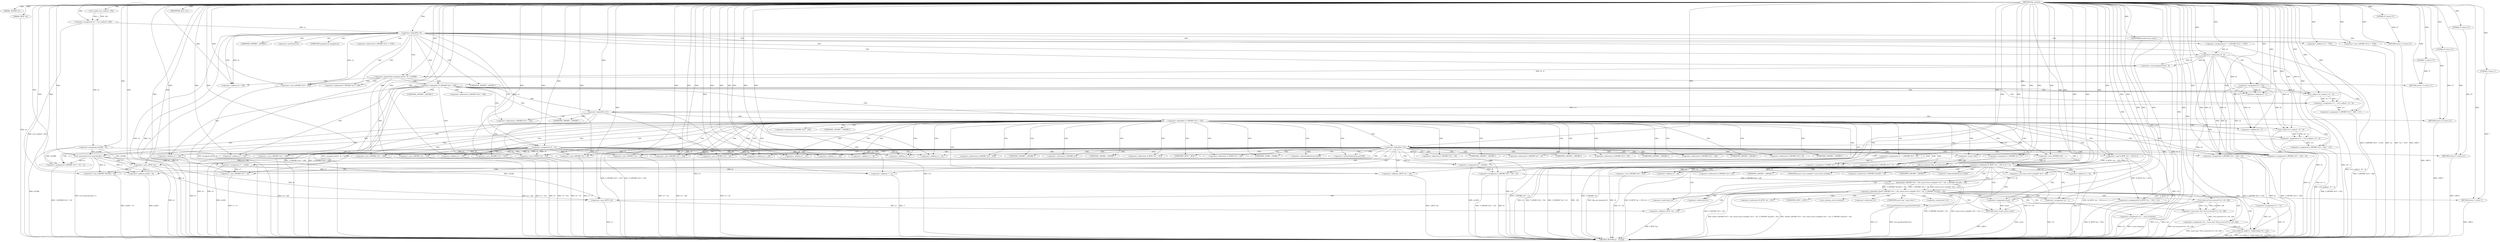 digraph tftp_connect {  
"1000114" [label = "(METHOD,tftp_connect)" ]
"1000391" [label = "(METHOD_RETURN,int __fastcall)" ]
"1000115" [label = "(PARAM,_DWORD *a1)" ]
"1000116" [label = "(PARAM,_BYTE *a2)" ]
"1000131" [label = "(<operator>.assignment,v4 = Curl_ccalloc(1, 336))" ]
"1000133" [label = "(Curl_ccalloc,Curl_ccalloc(1, 336))" ]
"1000136" [label = "(<operator>.assignment,a1[188] = v4)" ]
"1000142" [label = "(<operator>.logicalNot,!v4)" ]
"1000144" [label = "(RETURN,return 27;,return 27;)" ]
"1000145" [label = "(LITERAL,27,return 27;)" ]
"1000146" [label = "(<operator>.assignment,v5 = v4)" ]
"1000149" [label = "(<operator>.assignment,v6 = *(_DWORD *)(*a1 + 1576))" ]
"1000152" [label = "(<operator>.cast,(_DWORD *)(*a1 + 1576))" ]
"1000154" [label = "(<operator>.addition,*a1 + 1576)" ]
"1000159" [label = "(IDENTIFIER,v6,if ( v6 ))" ]
"1000162" [label = "(<operator>.greaterThan,(unsigned int)(v6 - 8) > 0xFFB0)" ]
"1000163" [label = "(<operator>.cast,(unsigned int)(v6 - 8))" ]
"1000165" [label = "(<operator>.subtraction,v6 - 8)" ]
"1000169" [label = "(RETURN,return 71;,return 71;)" ]
"1000170" [label = "(LITERAL,71,return 71;)" ]
"1000173" [label = "(<operator>.assignment,v6 = 512)" ]
"1000177" [label = "(<operator>.logicalNot,!*(_DWORD *)(v4 + 328))" ]
"1000179" [label = "(<operator>.cast,(_DWORD *)(v4 + 328))" ]
"1000181" [label = "(<operator>.addition,v4 + 328)" ]
"1000185" [label = "(<operator>.assignment,v11 = Curl_ccalloc(1, v6 + 4))" ]
"1000187" [label = "(Curl_ccalloc,Curl_ccalloc(1, v6 + 4))" ]
"1000189" [label = "(<operator>.addition,v6 + 4)" ]
"1000192" [label = "(<operator>.assignment,*(_DWORD *)(v5 + 328) = v11)" ]
"1000194" [label = "(<operator>.cast,(_DWORD *)(v5 + 328))" ]
"1000196" [label = "(<operator>.addition,v5 + 328)" ]
"1000201" [label = "(<operator>.logicalNot,!v11)" ]
"1000203" [label = "(RETURN,return 27;,return 27;)" ]
"1000204" [label = "(LITERAL,27,return 27;)" ]
"1000206" [label = "(<operator>.logicalNot,!*(_DWORD *)(v5 + 332))" ]
"1000208" [label = "(<operator>.cast,(_DWORD *)(v5 + 332))" ]
"1000210" [label = "(<operator>.addition,v5 + 332)" ]
"1000214" [label = "(<operator>.assignment,v15 = Curl_ccalloc(1, v6 + 4))" ]
"1000216" [label = "(Curl_ccalloc,Curl_ccalloc(1, v6 + 4))" ]
"1000218" [label = "(<operator>.addition,v6 + 4)" ]
"1000221" [label = "(<operator>.assignment,*(_DWORD *)(v5 + 332) = v15)" ]
"1000223" [label = "(<operator>.cast,(_DWORD *)(v5 + 332))" ]
"1000225" [label = "(<operator>.addition,v5 + 332)" ]
"1000230" [label = "(<operator>.logicalNot,!v15)" ]
"1000232" [label = "(RETURN,return 27;,return 27;)" ]
"1000233" [label = "(LITERAL,27,return 27;)" ]
"1000234" [label = "(Curl_conncontrol,Curl_conncontrol(a1, 1))" ]
"1000237" [label = "(<operator>.assignment,v7 = a1[20])" ]
"1000242" [label = "(<operator>.assignment,v8 = a1[105])" ]
"1000247" [label = "(<operator>.assignment,*(_DWORD *)(v5 + 16) = a1)" ]
"1000249" [label = "(<operator>.cast,(_DWORD *)(v5 + 16))" ]
"1000251" [label = "(<operator>.addition,v5 + 16)" ]
"1000255" [label = "(<operator>.assignment,v9 = *(_DWORD *)(v7 + 4))" ]
"1000258" [label = "(<operator>.cast,(_DWORD *)(v7 + 4))" ]
"1000260" [label = "(<operator>.addition,v7 + 4)" ]
"1000263" [label = "(<operator>.assignment,*(_DWORD *)(v5 + 20) = v8)" ]
"1000265" [label = "(<operator>.cast,(_DWORD *)(v5 + 20))" ]
"1000267" [label = "(<operator>.addition,v5 + 20)" ]
"1000271" [label = "(<operator>.assignment,*(_DWORD *)(v5 + 320) = v6)" ]
"1000273" [label = "(<operator>.cast,(_DWORD *)(v5 + 320))" ]
"1000275" [label = "(<operator>.addition,v5 + 320)" ]
"1000279" [label = "(<operator>.assignment,*(_DWORD *)(v5 + 8) = -100)" ]
"1000281" [label = "(<operator>.cast,(_DWORD *)(v5 + 8))" ]
"1000283" [label = "(<operator>.addition,v5 + 8)" ]
"1000286" [label = "(<operator>.minus,-100)" ]
"1000288" [label = "(<operator>.assignment,*(_WORD *)(v5 + 52) = v9)" ]
"1000290" [label = "(<operator>.cast,(_WORD *)(v5 + 52))" ]
"1000292" [label = "(<operator>.addition,v5 + 52)" ]
"1000296" [label = "(<operator>.assignment,*(_DWORD *)(v5 + 324) = v6)" ]
"1000298" [label = "(<operator>.cast,(_DWORD *)(v5 + 324))" ]
"1000300" [label = "(<operator>.addition,v5 + 324)" ]
"1000304" [label = "(<operator>.assignment,*(_DWORD *)v5 = 0)" ]
"1000306" [label = "(<operator>.cast,(_DWORD *)v5)" ]
"1000310" [label = "(tftp_set_timeouts,tftp_set_timeouts(v5))" ]
"1000313" [label = "(<operator>.notEquals,(*((_BYTE *)a1 + 591) & 2) != 0)" ]
"1000314" [label = "(<operator>.and,*((_BYTE *)a1 + 591) & 2)" ]
"1000316" [label = "(<operator>.addition,(_BYTE *)a1 + 591)" ]
"1000317" [label = "(<operator>.cast,(_BYTE *)a1)" ]
"1000325" [label = "(Curl_pgrsStartNow,Curl_pgrsStartNow(*a1))" ]
"1000328" [label = "(<operator>.assignment,result = 0)" ]
"1000331" [label = "(<operator>.assignment,*a2 = 1)" ]
"1000335" [label = "(RETURN,return result;,return result;)" ]
"1000336" [label = "(IDENTIFIER,result,return result;)" ]
"1000338" [label = "(<operator>.logicalNot,!bind(*(_DWORD *)(v5 + 20), (const struct sockaddr *)(v5 + 52), *(_DWORD *)(a1[20] + 16)))" ]
"1000339" [label = "(bind,bind(*(_DWORD *)(v5 + 20), (const struct sockaddr *)(v5 + 52), *(_DWORD *)(a1[20] + 16)))" ]
"1000341" [label = "(<operator>.cast,(_DWORD *)(v5 + 20))" ]
"1000343" [label = "(<operator>.addition,v5 + 20)" ]
"1000346" [label = "(<operator>.cast,(const struct sockaddr *)(v5 + 52))" ]
"1000348" [label = "(<operator>.addition,v5 + 52)" ]
"1000352" [label = "(<operator>.cast,(_DWORD *)(a1[20] + 16))" ]
"1000354" [label = "(<operator>.addition,a1[20] + 16)" ]
"1000360" [label = "(<operators>.assignmentOr,*((_BYTE *)a1 + 591) |= 2u)" ]
"1000362" [label = "(<operator>.addition,(_BYTE *)a1 + 591)" ]
"1000363" [label = "(<operator>.cast,(_BYTE *)a1)" ]
"1000369" [label = "(<operator>.assignment,v12 = _errno_location())" ]
"1000372" [label = "(<operator>.assignment,v13 = *a1)" ]
"1000376" [label = "(<operator>.assignment,v14 = (const char *)Curl_strerror(*v12, v16, 128))" ]
"1000378" [label = "(<operator>.cast,(const char *)Curl_strerror(*v12, v16, 128))" ]
"1000380" [label = "(Curl_strerror,Curl_strerror(*v12, v16, 128))" ]
"1000385" [label = "(Curl_failf,Curl_failf(v13, \"bind() failed; %s\", v14))" ]
"1000389" [label = "(RETURN,return 7;,return 7;)" ]
"1000390" [label = "(LITERAL,7,return 7;)" ]
"1000151" [label = "(<operator>.indirection,*(_DWORD *)(*a1 + 1576))" ]
"1000153" [label = "(UNKNOWN,_DWORD *,_DWORD *)" ]
"1000155" [label = "(<operator>.indirection,*a1)" ]
"1000164" [label = "(UNKNOWN,unsigned int,unsigned int)" ]
"1000178" [label = "(<operator>.indirection,*(_DWORD *)(v4 + 328))" ]
"1000180" [label = "(UNKNOWN,_DWORD *,_DWORD *)" ]
"1000193" [label = "(<operator>.indirection,*(_DWORD *)(v5 + 328))" ]
"1000195" [label = "(UNKNOWN,_DWORD *,_DWORD *)" ]
"1000207" [label = "(<operator>.indirection,*(_DWORD *)(v5 + 332))" ]
"1000209" [label = "(UNKNOWN,_DWORD *,_DWORD *)" ]
"1000222" [label = "(<operator>.indirection,*(_DWORD *)(v5 + 332))" ]
"1000224" [label = "(UNKNOWN,_DWORD *,_DWORD *)" ]
"1000239" [label = "(<operator>.indirectIndexAccess,a1[20])" ]
"1000244" [label = "(<operator>.indirectIndexAccess,a1[105])" ]
"1000248" [label = "(<operator>.indirection,*(_DWORD *)(v5 + 16))" ]
"1000250" [label = "(UNKNOWN,_DWORD *,_DWORD *)" ]
"1000257" [label = "(<operator>.indirection,*(_DWORD *)(v7 + 4))" ]
"1000259" [label = "(UNKNOWN,_DWORD *,_DWORD *)" ]
"1000264" [label = "(<operator>.indirection,*(_DWORD *)(v5 + 20))" ]
"1000266" [label = "(UNKNOWN,_DWORD *,_DWORD *)" ]
"1000272" [label = "(<operator>.indirection,*(_DWORD *)(v5 + 320))" ]
"1000274" [label = "(UNKNOWN,_DWORD *,_DWORD *)" ]
"1000280" [label = "(<operator>.indirection,*(_DWORD *)(v5 + 8))" ]
"1000282" [label = "(UNKNOWN,_DWORD *,_DWORD *)" ]
"1000289" [label = "(<operator>.indirection,*(_WORD *)(v5 + 52))" ]
"1000291" [label = "(UNKNOWN,_WORD *,_WORD *)" ]
"1000297" [label = "(<operator>.indirection,*(_DWORD *)(v5 + 324))" ]
"1000299" [label = "(UNKNOWN,_DWORD *,_DWORD *)" ]
"1000305" [label = "(<operator>.indirection,*(_DWORD *)v5)" ]
"1000307" [label = "(UNKNOWN,_DWORD *,_DWORD *)" ]
"1000315" [label = "(<operator>.indirection,*((_BYTE *)a1 + 591))" ]
"1000318" [label = "(UNKNOWN,_BYTE *,_BYTE *)" ]
"1000326" [label = "(<operator>.indirection,*a1)" ]
"1000332" [label = "(<operator>.indirection,*a2)" ]
"1000340" [label = "(<operator>.indirection,*(_DWORD *)(v5 + 20))" ]
"1000342" [label = "(UNKNOWN,_DWORD *,_DWORD *)" ]
"1000347" [label = "(UNKNOWN,const struct sockaddr *,const struct sockaddr *)" ]
"1000351" [label = "(<operator>.indirection,*(_DWORD *)(a1[20] + 16))" ]
"1000353" [label = "(UNKNOWN,_DWORD *,_DWORD *)" ]
"1000355" [label = "(<operator>.indirectIndexAccess,a1[20])" ]
"1000361" [label = "(<operator>.indirection,*((_BYTE *)a1 + 591))" ]
"1000364" [label = "(UNKNOWN,_BYTE *,_BYTE *)" ]
"1000371" [label = "(_errno_location,_errno_location())" ]
"1000374" [label = "(<operator>.indirection,*a1)" ]
"1000379" [label = "(UNKNOWN,const char *,const char *)" ]
"1000381" [label = "(<operator>.indirection,*v12)" ]
  "1000389" -> "1000391"  [ label = "DDG: <RET>"] 
  "1000335" -> "1000391"  [ label = "DDG: <RET>"] 
  "1000169" -> "1000391"  [ label = "DDG: <RET>"] 
  "1000203" -> "1000391"  [ label = "DDG: <RET>"] 
  "1000144" -> "1000391"  [ label = "DDG: <RET>"] 
  "1000317" -> "1000391"  [ label = "DDG: a1"] 
  "1000339" -> "1000391"  [ label = "DDG: *(_DWORD *)(v5 + 20)"] 
  "1000258" -> "1000391"  [ label = "DDG: v7 + 4"] 
  "1000288" -> "1000391"  [ label = "DDG: *(_WORD *)(v5 + 52)"] 
  "1000179" -> "1000391"  [ label = "DDG: v4 + 328"] 
  "1000265" -> "1000391"  [ label = "DDG: v5 + 20"] 
  "1000216" -> "1000391"  [ label = "DDG: v6 + 4"] 
  "1000142" -> "1000391"  [ label = "DDG: v4"] 
  "1000372" -> "1000391"  [ label = "DDG: *a1"] 
  "1000288" -> "1000391"  [ label = "DDG: v9"] 
  "1000346" -> "1000391"  [ label = "DDG: v5 + 52"] 
  "1000162" -> "1000391"  [ label = "DDG: (unsigned int)(v6 - 8)"] 
  "1000325" -> "1000391"  [ label = "DDG: Curl_pgrsStartNow(*a1)"] 
  "1000187" -> "1000391"  [ label = "DDG: v6 + 4"] 
  "1000237" -> "1000391"  [ label = "DDG: a1[20]"] 
  "1000165" -> "1000391"  [ label = "DDG: v6"] 
  "1000242" -> "1000391"  [ label = "DDG: a1[105]"] 
  "1000142" -> "1000391"  [ label = "DDG: !v4"] 
  "1000339" -> "1000391"  [ label = "DDG: *(_DWORD *)(a1[20] + 16)"] 
  "1000313" -> "1000391"  [ label = "DDG: (*((_BYTE *)a1 + 591) & 2) != 0"] 
  "1000177" -> "1000391"  [ label = "DDG: *(_DWORD *)(v4 + 328)"] 
  "1000230" -> "1000391"  [ label = "DDG: !v15"] 
  "1000378" -> "1000391"  [ label = "DDG: Curl_strerror(*v12, v16, 128)"] 
  "1000234" -> "1000391"  [ label = "DDG: Curl_conncontrol(a1, 1)"] 
  "1000136" -> "1000391"  [ label = "DDG: a1[188]"] 
  "1000281" -> "1000391"  [ label = "DDG: v5 + 8"] 
  "1000354" -> "1000391"  [ label = "DDG: a1[20]"] 
  "1000271" -> "1000391"  [ label = "DDG: *(_DWORD *)(v5 + 320)"] 
  "1000369" -> "1000391"  [ label = "DDG: v12"] 
  "1000263" -> "1000391"  [ label = "DDG: v8"] 
  "1000225" -> "1000391"  [ label = "DDG: v5"] 
  "1000131" -> "1000391"  [ label = "DDG: Curl_ccalloc(1, 336)"] 
  "1000363" -> "1000391"  [ label = "DDG: a1"] 
  "1000290" -> "1000391"  [ label = "DDG: v5 + 52"] 
  "1000181" -> "1000391"  [ label = "DDG: v4"] 
  "1000146" -> "1000391"  [ label = "DDG: v4"] 
  "1000154" -> "1000391"  [ label = "DDG: *a1"] 
  "1000310" -> "1000391"  [ label = "DDG: tftp_set_timeouts(v5)"] 
  "1000146" -> "1000391"  [ label = "DDG: v5"] 
  "1000189" -> "1000391"  [ label = "DDG: v6"] 
  "1000116" -> "1000391"  [ label = "DDG: a2"] 
  "1000385" -> "1000391"  [ label = "DDG: Curl_failf(v13, \"bind() failed; %s\", v14)"] 
  "1000339" -> "1000391"  [ label = "DDG: (const struct sockaddr *)(v5 + 52)"] 
  "1000376" -> "1000391"  [ label = "DDG: (const char *)Curl_strerror(*v12, v16, 128)"] 
  "1000360" -> "1000391"  [ label = "DDG: *((_BYTE *)a1 + 591)"] 
  "1000206" -> "1000391"  [ label = "DDG: *(_DWORD *)(v5 + 332)"] 
  "1000221" -> "1000391"  [ label = "DDG: *(_DWORD *)(v5 + 332)"] 
  "1000192" -> "1000391"  [ label = "DDG: *(_DWORD *)(v5 + 328)"] 
  "1000313" -> "1000391"  [ label = "DDG: *((_BYTE *)a1 + 591) & 2"] 
  "1000273" -> "1000391"  [ label = "DDG: v5 + 320"] 
  "1000260" -> "1000391"  [ label = "DDG: v7"] 
  "1000247" -> "1000391"  [ label = "DDG: *(_DWORD *)(v5 + 16)"] 
  "1000341" -> "1000391"  [ label = "DDG: v5 + 20"] 
  "1000223" -> "1000391"  [ label = "DDG: v5 + 332"] 
  "1000279" -> "1000391"  [ label = "DDG: -100"] 
  "1000296" -> "1000391"  [ label = "DDG: v6"] 
  "1000316" -> "1000391"  [ label = "DDG: (_BYTE *)a1"] 
  "1000331" -> "1000391"  [ label = "DDG: *a2"] 
  "1000348" -> "1000391"  [ label = "DDG: v5"] 
  "1000230" -> "1000391"  [ label = "DDG: v15"] 
  "1000310" -> "1000391"  [ label = "DDG: v5"] 
  "1000255" -> "1000391"  [ label = "DDG: *(_DWORD *)(v7 + 4)"] 
  "1000314" -> "1000391"  [ label = "DDG: *((_BYTE *)a1 + 591)"] 
  "1000385" -> "1000391"  [ label = "DDG: v14"] 
  "1000279" -> "1000391"  [ label = "DDG: *(_DWORD *)(v5 + 8)"] 
  "1000298" -> "1000391"  [ label = "DDG: v5 + 324"] 
  "1000201" -> "1000391"  [ label = "DDG: !v11"] 
  "1000206" -> "1000391"  [ label = "DDG: !*(_DWORD *)(v5 + 332)"] 
  "1000185" -> "1000391"  [ label = "DDG: Curl_ccalloc(1, v6 + 4)"] 
  "1000328" -> "1000391"  [ label = "DDG: result"] 
  "1000177" -> "1000391"  [ label = "DDG: !*(_DWORD *)(v4 + 328)"] 
  "1000194" -> "1000391"  [ label = "DDG: v5 + 328"] 
  "1000338" -> "1000391"  [ label = "DDG: bind(*(_DWORD *)(v5 + 20), (const struct sockaddr *)(v5 + 52), *(_DWORD *)(a1[20] + 16))"] 
  "1000352" -> "1000391"  [ label = "DDG: a1[20] + 16"] 
  "1000362" -> "1000391"  [ label = "DDG: (_BYTE *)a1"] 
  "1000263" -> "1000391"  [ label = "DDG: *(_DWORD *)(v5 + 20)"] 
  "1000214" -> "1000391"  [ label = "DDG: Curl_ccalloc(1, v6 + 4)"] 
  "1000380" -> "1000391"  [ label = "DDG: v16"] 
  "1000208" -> "1000391"  [ label = "DDG: v5 + 332"] 
  "1000304" -> "1000391"  [ label = "DDG: *(_DWORD *)v5"] 
  "1000325" -> "1000391"  [ label = "DDG: *a1"] 
  "1000201" -> "1000391"  [ label = "DDG: v11"] 
  "1000196" -> "1000391"  [ label = "DDG: v5"] 
  "1000296" -> "1000391"  [ label = "DDG: *(_DWORD *)(v5 + 324)"] 
  "1000152" -> "1000391"  [ label = "DDG: *a1 + 1576"] 
  "1000369" -> "1000391"  [ label = "DDG: _errno_location()"] 
  "1000338" -> "1000391"  [ label = "DDG: !bind(*(_DWORD *)(v5 + 20), (const struct sockaddr *)(v5 + 52), *(_DWORD *)(a1[20] + 16))"] 
  "1000380" -> "1000391"  [ label = "DDG: *v12"] 
  "1000385" -> "1000391"  [ label = "DDG: v13"] 
  "1000163" -> "1000391"  [ label = "DDG: v6 - 8"] 
  "1000218" -> "1000391"  [ label = "DDG: v6"] 
  "1000162" -> "1000391"  [ label = "DDG: (unsigned int)(v6 - 8) > 0xFFB0"] 
  "1000149" -> "1000391"  [ label = "DDG: *(_DWORD *)(*a1 + 1576)"] 
  "1000249" -> "1000391"  [ label = "DDG: v5 + 16"] 
  "1000232" -> "1000391"  [ label = "DDG: <RET>"] 
  "1000114" -> "1000115"  [ label = "DDG: "] 
  "1000114" -> "1000116"  [ label = "DDG: "] 
  "1000133" -> "1000131"  [ label = "DDG: 1"] 
  "1000133" -> "1000131"  [ label = "DDG: 336"] 
  "1000114" -> "1000131"  [ label = "DDG: "] 
  "1000114" -> "1000133"  [ label = "DDG: "] 
  "1000131" -> "1000136"  [ label = "DDG: v4"] 
  "1000114" -> "1000136"  [ label = "DDG: "] 
  "1000114" -> "1000142"  [ label = "DDG: "] 
  "1000131" -> "1000142"  [ label = "DDG: v4"] 
  "1000145" -> "1000144"  [ label = "DDG: 27"] 
  "1000114" -> "1000144"  [ label = "DDG: "] 
  "1000114" -> "1000145"  [ label = "DDG: "] 
  "1000142" -> "1000146"  [ label = "DDG: v4"] 
  "1000114" -> "1000146"  [ label = "DDG: "] 
  "1000114" -> "1000149"  [ label = "DDG: "] 
  "1000114" -> "1000152"  [ label = "DDG: "] 
  "1000114" -> "1000154"  [ label = "DDG: "] 
  "1000114" -> "1000159"  [ label = "DDG: "] 
  "1000163" -> "1000162"  [ label = "DDG: v6 - 8"] 
  "1000165" -> "1000163"  [ label = "DDG: v6"] 
  "1000165" -> "1000163"  [ label = "DDG: 8"] 
  "1000149" -> "1000165"  [ label = "DDG: v6"] 
  "1000114" -> "1000165"  [ label = "DDG: "] 
  "1000114" -> "1000162"  [ label = "DDG: "] 
  "1000170" -> "1000169"  [ label = "DDG: 71"] 
  "1000114" -> "1000169"  [ label = "DDG: "] 
  "1000114" -> "1000170"  [ label = "DDG: "] 
  "1000114" -> "1000173"  [ label = "DDG: "] 
  "1000114" -> "1000179"  [ label = "DDG: "] 
  "1000142" -> "1000179"  [ label = "DDG: v4"] 
  "1000114" -> "1000181"  [ label = "DDG: "] 
  "1000142" -> "1000181"  [ label = "DDG: v4"] 
  "1000187" -> "1000185"  [ label = "DDG: 1"] 
  "1000187" -> "1000185"  [ label = "DDG: v6 + 4"] 
  "1000114" -> "1000185"  [ label = "DDG: "] 
  "1000114" -> "1000187"  [ label = "DDG: "] 
  "1000165" -> "1000187"  [ label = "DDG: v6"] 
  "1000173" -> "1000187"  [ label = "DDG: v6"] 
  "1000165" -> "1000189"  [ label = "DDG: v6"] 
  "1000173" -> "1000189"  [ label = "DDG: v6"] 
  "1000114" -> "1000189"  [ label = "DDG: "] 
  "1000185" -> "1000192"  [ label = "DDG: v11"] 
  "1000114" -> "1000192"  [ label = "DDG: "] 
  "1000146" -> "1000194"  [ label = "DDG: v5"] 
  "1000114" -> "1000194"  [ label = "DDG: "] 
  "1000146" -> "1000196"  [ label = "DDG: v5"] 
  "1000114" -> "1000196"  [ label = "DDG: "] 
  "1000114" -> "1000201"  [ label = "DDG: "] 
  "1000185" -> "1000201"  [ label = "DDG: v11"] 
  "1000204" -> "1000203"  [ label = "DDG: 27"] 
  "1000114" -> "1000203"  [ label = "DDG: "] 
  "1000114" -> "1000204"  [ label = "DDG: "] 
  "1000146" -> "1000208"  [ label = "DDG: v5"] 
  "1000114" -> "1000208"  [ label = "DDG: "] 
  "1000146" -> "1000210"  [ label = "DDG: v5"] 
  "1000114" -> "1000210"  [ label = "DDG: "] 
  "1000216" -> "1000214"  [ label = "DDG: 1"] 
  "1000216" -> "1000214"  [ label = "DDG: v6 + 4"] 
  "1000114" -> "1000214"  [ label = "DDG: "] 
  "1000114" -> "1000216"  [ label = "DDG: "] 
  "1000165" -> "1000216"  [ label = "DDG: v6"] 
  "1000173" -> "1000216"  [ label = "DDG: v6"] 
  "1000165" -> "1000218"  [ label = "DDG: v6"] 
  "1000173" -> "1000218"  [ label = "DDG: v6"] 
  "1000114" -> "1000218"  [ label = "DDG: "] 
  "1000214" -> "1000221"  [ label = "DDG: v15"] 
  "1000114" -> "1000221"  [ label = "DDG: "] 
  "1000114" -> "1000223"  [ label = "DDG: "] 
  "1000146" -> "1000223"  [ label = "DDG: v5"] 
  "1000114" -> "1000225"  [ label = "DDG: "] 
  "1000146" -> "1000225"  [ label = "DDG: v5"] 
  "1000114" -> "1000230"  [ label = "DDG: "] 
  "1000214" -> "1000230"  [ label = "DDG: v15"] 
  "1000233" -> "1000232"  [ label = "DDG: 27"] 
  "1000114" -> "1000232"  [ label = "DDG: "] 
  "1000114" -> "1000233"  [ label = "DDG: "] 
  "1000136" -> "1000234"  [ label = "DDG: a1[188]"] 
  "1000114" -> "1000234"  [ label = "DDG: "] 
  "1000234" -> "1000237"  [ label = "DDG: a1"] 
  "1000114" -> "1000237"  [ label = "DDG: "] 
  "1000234" -> "1000242"  [ label = "DDG: a1"] 
  "1000114" -> "1000242"  [ label = "DDG: "] 
  "1000136" -> "1000247"  [ label = "DDG: a1[188]"] 
  "1000234" -> "1000247"  [ label = "DDG: a1"] 
  "1000114" -> "1000247"  [ label = "DDG: "] 
  "1000114" -> "1000249"  [ label = "DDG: "] 
  "1000146" -> "1000249"  [ label = "DDG: v5"] 
  "1000114" -> "1000251"  [ label = "DDG: "] 
  "1000146" -> "1000251"  [ label = "DDG: v5"] 
  "1000114" -> "1000255"  [ label = "DDG: "] 
  "1000237" -> "1000258"  [ label = "DDG: v7"] 
  "1000114" -> "1000258"  [ label = "DDG: "] 
  "1000237" -> "1000260"  [ label = "DDG: v7"] 
  "1000114" -> "1000260"  [ label = "DDG: "] 
  "1000242" -> "1000263"  [ label = "DDG: v8"] 
  "1000114" -> "1000263"  [ label = "DDG: "] 
  "1000114" -> "1000265"  [ label = "DDG: "] 
  "1000146" -> "1000265"  [ label = "DDG: v5"] 
  "1000114" -> "1000267"  [ label = "DDG: "] 
  "1000146" -> "1000267"  [ label = "DDG: v5"] 
  "1000165" -> "1000271"  [ label = "DDG: v6"] 
  "1000173" -> "1000271"  [ label = "DDG: v6"] 
  "1000114" -> "1000271"  [ label = "DDG: "] 
  "1000114" -> "1000273"  [ label = "DDG: "] 
  "1000146" -> "1000273"  [ label = "DDG: v5"] 
  "1000114" -> "1000275"  [ label = "DDG: "] 
  "1000146" -> "1000275"  [ label = "DDG: v5"] 
  "1000286" -> "1000279"  [ label = "DDG: 100"] 
  "1000114" -> "1000281"  [ label = "DDG: "] 
  "1000146" -> "1000281"  [ label = "DDG: v5"] 
  "1000114" -> "1000283"  [ label = "DDG: "] 
  "1000146" -> "1000283"  [ label = "DDG: v5"] 
  "1000114" -> "1000286"  [ label = "DDG: "] 
  "1000255" -> "1000288"  [ label = "DDG: v9"] 
  "1000114" -> "1000288"  [ label = "DDG: "] 
  "1000114" -> "1000290"  [ label = "DDG: "] 
  "1000146" -> "1000290"  [ label = "DDG: v5"] 
  "1000114" -> "1000292"  [ label = "DDG: "] 
  "1000146" -> "1000292"  [ label = "DDG: v5"] 
  "1000114" -> "1000296"  [ label = "DDG: "] 
  "1000165" -> "1000296"  [ label = "DDG: v6"] 
  "1000173" -> "1000296"  [ label = "DDG: v6"] 
  "1000114" -> "1000298"  [ label = "DDG: "] 
  "1000146" -> "1000298"  [ label = "DDG: v5"] 
  "1000114" -> "1000300"  [ label = "DDG: "] 
  "1000146" -> "1000300"  [ label = "DDG: v5"] 
  "1000114" -> "1000304"  [ label = "DDG: "] 
  "1000114" -> "1000306"  [ label = "DDG: "] 
  "1000146" -> "1000306"  [ label = "DDG: v5"] 
  "1000306" -> "1000310"  [ label = "DDG: v5"] 
  "1000114" -> "1000310"  [ label = "DDG: "] 
  "1000314" -> "1000313"  [ label = "DDG: *((_BYTE *)a1 + 591)"] 
  "1000314" -> "1000313"  [ label = "DDG: 2"] 
  "1000317" -> "1000316"  [ label = "DDG: a1"] 
  "1000136" -> "1000317"  [ label = "DDG: a1[188]"] 
  "1000114" -> "1000317"  [ label = "DDG: "] 
  "1000234" -> "1000317"  [ label = "DDG: a1"] 
  "1000114" -> "1000316"  [ label = "DDG: "] 
  "1000114" -> "1000314"  [ label = "DDG: "] 
  "1000114" -> "1000313"  [ label = "DDG: "] 
  "1000114" -> "1000328"  [ label = "DDG: "] 
  "1000114" -> "1000331"  [ label = "DDG: "] 
  "1000336" -> "1000335"  [ label = "DDG: result"] 
  "1000328" -> "1000335"  [ label = "DDG: result"] 
  "1000114" -> "1000336"  [ label = "DDG: "] 
  "1000339" -> "1000338"  [ label = "DDG: *(_DWORD *)(v5 + 20)"] 
  "1000339" -> "1000338"  [ label = "DDG: (const struct sockaddr *)(v5 + 52)"] 
  "1000339" -> "1000338"  [ label = "DDG: *(_DWORD *)(a1[20] + 16)"] 
  "1000263" -> "1000339"  [ label = "DDG: *(_DWORD *)(v5 + 20)"] 
  "1000310" -> "1000341"  [ label = "DDG: v5"] 
  "1000114" -> "1000341"  [ label = "DDG: "] 
  "1000310" -> "1000343"  [ label = "DDG: v5"] 
  "1000114" -> "1000343"  [ label = "DDG: "] 
  "1000346" -> "1000339"  [ label = "DDG: v5 + 52"] 
  "1000114" -> "1000346"  [ label = "DDG: "] 
  "1000310" -> "1000346"  [ label = "DDG: v5"] 
  "1000114" -> "1000348"  [ label = "DDG: "] 
  "1000310" -> "1000348"  [ label = "DDG: v5"] 
  "1000317" -> "1000352"  [ label = "DDG: a1"] 
  "1000234" -> "1000352"  [ label = "DDG: a1"] 
  "1000114" -> "1000352"  [ label = "DDG: "] 
  "1000317" -> "1000354"  [ label = "DDG: a1"] 
  "1000234" -> "1000354"  [ label = "DDG: a1"] 
  "1000114" -> "1000354"  [ label = "DDG: "] 
  "1000114" -> "1000360"  [ label = "DDG: "] 
  "1000314" -> "1000360"  [ label = "DDG: *((_BYTE *)a1 + 591)"] 
  "1000363" -> "1000362"  [ label = "DDG: a1"] 
  "1000317" -> "1000363"  [ label = "DDG: a1"] 
  "1000136" -> "1000363"  [ label = "DDG: a1[188]"] 
  "1000114" -> "1000363"  [ label = "DDG: "] 
  "1000234" -> "1000363"  [ label = "DDG: a1"] 
  "1000114" -> "1000362"  [ label = "DDG: "] 
  "1000114" -> "1000369"  [ label = "DDG: "] 
  "1000114" -> "1000372"  [ label = "DDG: "] 
  "1000378" -> "1000376"  [ label = "DDG: Curl_strerror(*v12, v16, 128)"] 
  "1000114" -> "1000376"  [ label = "DDG: "] 
  "1000380" -> "1000378"  [ label = "DDG: *v12"] 
  "1000380" -> "1000378"  [ label = "DDG: v16"] 
  "1000380" -> "1000378"  [ label = "DDG: 128"] 
  "1000114" -> "1000380"  [ label = "DDG: "] 
  "1000372" -> "1000385"  [ label = "DDG: v13"] 
  "1000114" -> "1000385"  [ label = "DDG: "] 
  "1000376" -> "1000385"  [ label = "DDG: v14"] 
  "1000390" -> "1000389"  [ label = "DDG: 7"] 
  "1000114" -> "1000389"  [ label = "DDG: "] 
  "1000114" -> "1000390"  [ label = "DDG: "] 
  "1000142" -> "1000144"  [ label = "CDG: "] 
  "1000142" -> "1000155"  [ label = "CDG: "] 
  "1000142" -> "1000154"  [ label = "CDG: "] 
  "1000142" -> "1000153"  [ label = "CDG: "] 
  "1000142" -> "1000152"  [ label = "CDG: "] 
  "1000142" -> "1000151"  [ label = "CDG: "] 
  "1000142" -> "1000149"  [ label = "CDG: "] 
  "1000142" -> "1000146"  [ label = "CDG: "] 
  "1000142" -> "1000173"  [ label = "CDG: "] 
  "1000142" -> "1000165"  [ label = "CDG: "] 
  "1000142" -> "1000164"  [ label = "CDG: "] 
  "1000142" -> "1000163"  [ label = "CDG: "] 
  "1000142" -> "1000162"  [ label = "CDG: "] 
  "1000142" -> "1000181"  [ label = "CDG: "] 
  "1000142" -> "1000180"  [ label = "CDG: "] 
  "1000142" -> "1000179"  [ label = "CDG: "] 
  "1000142" -> "1000178"  [ label = "CDG: "] 
  "1000142" -> "1000177"  [ label = "CDG: "] 
  "1000162" -> "1000169"  [ label = "CDG: "] 
  "1000162" -> "1000181"  [ label = "CDG: "] 
  "1000162" -> "1000180"  [ label = "CDG: "] 
  "1000162" -> "1000179"  [ label = "CDG: "] 
  "1000162" -> "1000178"  [ label = "CDG: "] 
  "1000162" -> "1000177"  [ label = "CDG: "] 
  "1000177" -> "1000192"  [ label = "CDG: "] 
  "1000177" -> "1000189"  [ label = "CDG: "] 
  "1000177" -> "1000187"  [ label = "CDG: "] 
  "1000177" -> "1000185"  [ label = "CDG: "] 
  "1000177" -> "1000208"  [ label = "CDG: "] 
  "1000177" -> "1000207"  [ label = "CDG: "] 
  "1000177" -> "1000206"  [ label = "CDG: "] 
  "1000177" -> "1000201"  [ label = "CDG: "] 
  "1000177" -> "1000196"  [ label = "CDG: "] 
  "1000177" -> "1000195"  [ label = "CDG: "] 
  "1000177" -> "1000194"  [ label = "CDG: "] 
  "1000177" -> "1000193"  [ label = "CDG: "] 
  "1000177" -> "1000210"  [ label = "CDG: "] 
  "1000177" -> "1000209"  [ label = "CDG: "] 
  "1000201" -> "1000208"  [ label = "CDG: "] 
  "1000201" -> "1000207"  [ label = "CDG: "] 
  "1000201" -> "1000206"  [ label = "CDG: "] 
  "1000201" -> "1000203"  [ label = "CDG: "] 
  "1000201" -> "1000210"  [ label = "CDG: "] 
  "1000201" -> "1000209"  [ label = "CDG: "] 
  "1000206" -> "1000224"  [ label = "CDG: "] 
  "1000206" -> "1000223"  [ label = "CDG: "] 
  "1000206" -> "1000222"  [ label = "CDG: "] 
  "1000206" -> "1000221"  [ label = "CDG: "] 
  "1000206" -> "1000218"  [ label = "CDG: "] 
  "1000206" -> "1000216"  [ label = "CDG: "] 
  "1000206" -> "1000214"  [ label = "CDG: "] 
  "1000206" -> "1000239"  [ label = "CDG: "] 
  "1000206" -> "1000237"  [ label = "CDG: "] 
  "1000206" -> "1000234"  [ label = "CDG: "] 
  "1000206" -> "1000230"  [ label = "CDG: "] 
  "1000206" -> "1000225"  [ label = "CDG: "] 
  "1000206" -> "1000255"  [ label = "CDG: "] 
  "1000206" -> "1000251"  [ label = "CDG: "] 
  "1000206" -> "1000250"  [ label = "CDG: "] 
  "1000206" -> "1000249"  [ label = "CDG: "] 
  "1000206" -> "1000248"  [ label = "CDG: "] 
  "1000206" -> "1000247"  [ label = "CDG: "] 
  "1000206" -> "1000244"  [ label = "CDG: "] 
  "1000206" -> "1000242"  [ label = "CDG: "] 
  "1000206" -> "1000272"  [ label = "CDG: "] 
  "1000206" -> "1000271"  [ label = "CDG: "] 
  "1000206" -> "1000267"  [ label = "CDG: "] 
  "1000206" -> "1000266"  [ label = "CDG: "] 
  "1000206" -> "1000265"  [ label = "CDG: "] 
  "1000206" -> "1000264"  [ label = "CDG: "] 
  "1000206" -> "1000263"  [ label = "CDG: "] 
  "1000206" -> "1000260"  [ label = "CDG: "] 
  "1000206" -> "1000259"  [ label = "CDG: "] 
  "1000206" -> "1000258"  [ label = "CDG: "] 
  "1000206" -> "1000257"  [ label = "CDG: "] 
  "1000206" -> "1000288"  [ label = "CDG: "] 
  "1000206" -> "1000286"  [ label = "CDG: "] 
  "1000206" -> "1000283"  [ label = "CDG: "] 
  "1000206" -> "1000282"  [ label = "CDG: "] 
  "1000206" -> "1000281"  [ label = "CDG: "] 
  "1000206" -> "1000280"  [ label = "CDG: "] 
  "1000206" -> "1000279"  [ label = "CDG: "] 
  "1000206" -> "1000275"  [ label = "CDG: "] 
  "1000206" -> "1000274"  [ label = "CDG: "] 
  "1000206" -> "1000273"  [ label = "CDG: "] 
  "1000206" -> "1000304"  [ label = "CDG: "] 
  "1000206" -> "1000300"  [ label = "CDG: "] 
  "1000206" -> "1000299"  [ label = "CDG: "] 
  "1000206" -> "1000298"  [ label = "CDG: "] 
  "1000206" -> "1000297"  [ label = "CDG: "] 
  "1000206" -> "1000296"  [ label = "CDG: "] 
  "1000206" -> "1000292"  [ label = "CDG: "] 
  "1000206" -> "1000291"  [ label = "CDG: "] 
  "1000206" -> "1000290"  [ label = "CDG: "] 
  "1000206" -> "1000289"  [ label = "CDG: "] 
  "1000206" -> "1000318"  [ label = "CDG: "] 
  "1000206" -> "1000317"  [ label = "CDG: "] 
  "1000206" -> "1000316"  [ label = "CDG: "] 
  "1000206" -> "1000315"  [ label = "CDG: "] 
  "1000206" -> "1000314"  [ label = "CDG: "] 
  "1000206" -> "1000313"  [ label = "CDG: "] 
  "1000206" -> "1000310"  [ label = "CDG: "] 
  "1000206" -> "1000307"  [ label = "CDG: "] 
  "1000206" -> "1000306"  [ label = "CDG: "] 
  "1000206" -> "1000305"  [ label = "CDG: "] 
  "1000230" -> "1000239"  [ label = "CDG: "] 
  "1000230" -> "1000237"  [ label = "CDG: "] 
  "1000230" -> "1000234"  [ label = "CDG: "] 
  "1000230" -> "1000232"  [ label = "CDG: "] 
  "1000230" -> "1000255"  [ label = "CDG: "] 
  "1000230" -> "1000251"  [ label = "CDG: "] 
  "1000230" -> "1000250"  [ label = "CDG: "] 
  "1000230" -> "1000249"  [ label = "CDG: "] 
  "1000230" -> "1000248"  [ label = "CDG: "] 
  "1000230" -> "1000247"  [ label = "CDG: "] 
  "1000230" -> "1000244"  [ label = "CDG: "] 
  "1000230" -> "1000242"  [ label = "CDG: "] 
  "1000230" -> "1000272"  [ label = "CDG: "] 
  "1000230" -> "1000271"  [ label = "CDG: "] 
  "1000230" -> "1000267"  [ label = "CDG: "] 
  "1000230" -> "1000266"  [ label = "CDG: "] 
  "1000230" -> "1000265"  [ label = "CDG: "] 
  "1000230" -> "1000264"  [ label = "CDG: "] 
  "1000230" -> "1000263"  [ label = "CDG: "] 
  "1000230" -> "1000260"  [ label = "CDG: "] 
  "1000230" -> "1000259"  [ label = "CDG: "] 
  "1000230" -> "1000258"  [ label = "CDG: "] 
  "1000230" -> "1000257"  [ label = "CDG: "] 
  "1000230" -> "1000288"  [ label = "CDG: "] 
  "1000230" -> "1000286"  [ label = "CDG: "] 
  "1000230" -> "1000283"  [ label = "CDG: "] 
  "1000230" -> "1000282"  [ label = "CDG: "] 
  "1000230" -> "1000281"  [ label = "CDG: "] 
  "1000230" -> "1000280"  [ label = "CDG: "] 
  "1000230" -> "1000279"  [ label = "CDG: "] 
  "1000230" -> "1000275"  [ label = "CDG: "] 
  "1000230" -> "1000274"  [ label = "CDG: "] 
  "1000230" -> "1000273"  [ label = "CDG: "] 
  "1000230" -> "1000304"  [ label = "CDG: "] 
  "1000230" -> "1000300"  [ label = "CDG: "] 
  "1000230" -> "1000299"  [ label = "CDG: "] 
  "1000230" -> "1000298"  [ label = "CDG: "] 
  "1000230" -> "1000297"  [ label = "CDG: "] 
  "1000230" -> "1000296"  [ label = "CDG: "] 
  "1000230" -> "1000292"  [ label = "CDG: "] 
  "1000230" -> "1000291"  [ label = "CDG: "] 
  "1000230" -> "1000290"  [ label = "CDG: "] 
  "1000230" -> "1000289"  [ label = "CDG: "] 
  "1000230" -> "1000318"  [ label = "CDG: "] 
  "1000230" -> "1000317"  [ label = "CDG: "] 
  "1000230" -> "1000316"  [ label = "CDG: "] 
  "1000230" -> "1000315"  [ label = "CDG: "] 
  "1000230" -> "1000314"  [ label = "CDG: "] 
  "1000230" -> "1000313"  [ label = "CDG: "] 
  "1000230" -> "1000310"  [ label = "CDG: "] 
  "1000230" -> "1000307"  [ label = "CDG: "] 
  "1000230" -> "1000306"  [ label = "CDG: "] 
  "1000230" -> "1000305"  [ label = "CDG: "] 
  "1000313" -> "1000335"  [ label = "CDG: "] 
  "1000313" -> "1000332"  [ label = "CDG: "] 
  "1000313" -> "1000331"  [ label = "CDG: "] 
  "1000313" -> "1000328"  [ label = "CDG: "] 
  "1000313" -> "1000326"  [ label = "CDG: "] 
  "1000313" -> "1000325"  [ label = "CDG: "] 
  "1000313" -> "1000352"  [ label = "CDG: "] 
  "1000313" -> "1000351"  [ label = "CDG: "] 
  "1000313" -> "1000348"  [ label = "CDG: "] 
  "1000313" -> "1000347"  [ label = "CDG: "] 
  "1000313" -> "1000346"  [ label = "CDG: "] 
  "1000313" -> "1000343"  [ label = "CDG: "] 
  "1000313" -> "1000342"  [ label = "CDG: "] 
  "1000313" -> "1000341"  [ label = "CDG: "] 
  "1000313" -> "1000340"  [ label = "CDG: "] 
  "1000313" -> "1000339"  [ label = "CDG: "] 
  "1000313" -> "1000338"  [ label = "CDG: "] 
  "1000313" -> "1000355"  [ label = "CDG: "] 
  "1000313" -> "1000354"  [ label = "CDG: "] 
  "1000313" -> "1000353"  [ label = "CDG: "] 
  "1000338" -> "1000335"  [ label = "CDG: "] 
  "1000338" -> "1000332"  [ label = "CDG: "] 
  "1000338" -> "1000331"  [ label = "CDG: "] 
  "1000338" -> "1000328"  [ label = "CDG: "] 
  "1000338" -> "1000326"  [ label = "CDG: "] 
  "1000338" -> "1000325"  [ label = "CDG: "] 
  "1000338" -> "1000364"  [ label = "CDG: "] 
  "1000338" -> "1000363"  [ label = "CDG: "] 
  "1000338" -> "1000362"  [ label = "CDG: "] 
  "1000338" -> "1000361"  [ label = "CDG: "] 
  "1000338" -> "1000360"  [ label = "CDG: "] 
  "1000338" -> "1000381"  [ label = "CDG: "] 
  "1000338" -> "1000380"  [ label = "CDG: "] 
  "1000338" -> "1000379"  [ label = "CDG: "] 
  "1000338" -> "1000378"  [ label = "CDG: "] 
  "1000338" -> "1000376"  [ label = "CDG: "] 
  "1000338" -> "1000374"  [ label = "CDG: "] 
  "1000338" -> "1000372"  [ label = "CDG: "] 
  "1000338" -> "1000371"  [ label = "CDG: "] 
  "1000338" -> "1000369"  [ label = "CDG: "] 
  "1000338" -> "1000389"  [ label = "CDG: "] 
  "1000338" -> "1000385"  [ label = "CDG: "] 
}
